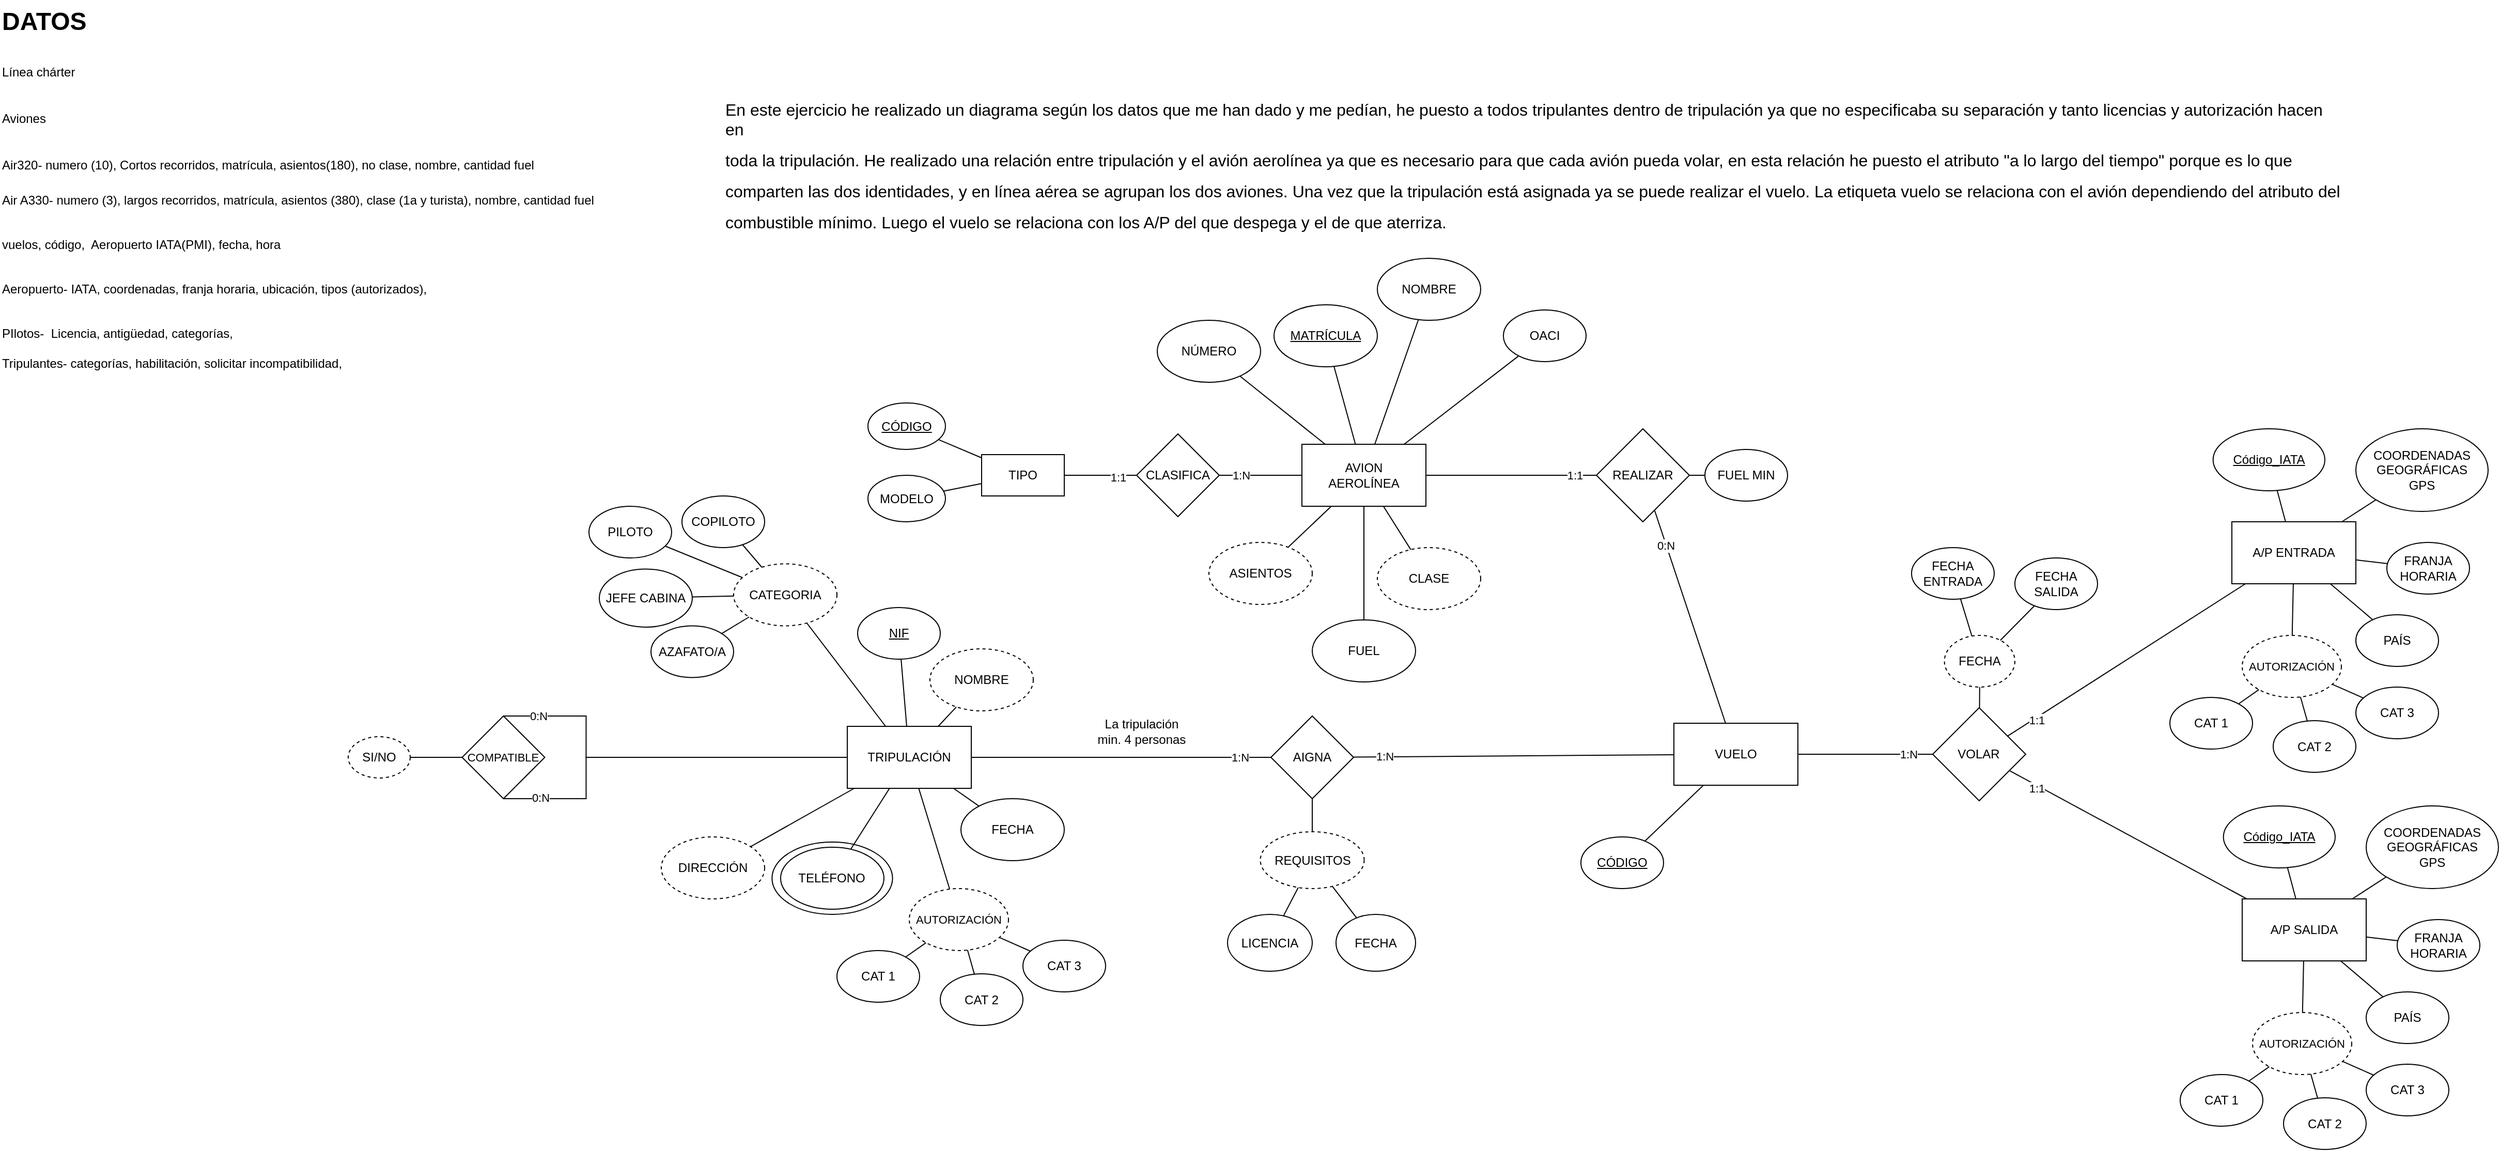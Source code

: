 <mxfile version="24.9.0">
  <diagram name="Página-1" id="eCjX-Mc3OZuhmkmpErIh">
    <mxGraphModel dx="1766" dy="534" grid="1" gridSize="10" guides="1" tooltips="1" connect="1" arrows="1" fold="1" page="1" pageScale="1" pageWidth="827" pageHeight="1169" math="0" shadow="0">
      <root>
        <mxCell id="0" />
        <mxCell id="1" parent="0" />
        <mxCell id="Uv0THF-CeisL3fsCuE-2-1" value="&lt;h1 style=&quot;margin-top: 0px;&quot;&gt;&lt;span style=&quot;background-color: initial;&quot;&gt;DATOS&lt;/span&gt;&lt;/h1&gt;&lt;h1 style=&quot;margin-top: 0px;&quot;&gt;&lt;span style=&quot;background-color: initial; font-size: 12px; font-weight: normal;&quot;&gt;Línea chárter&lt;/span&gt;&lt;/h1&gt;&lt;h1 style=&quot;margin-top: 0px;&quot;&gt;&lt;span style=&quot;background-color: initial; font-size: 12px; font-weight: normal;&quot;&gt;Aviones&lt;/span&gt;&lt;/h1&gt;&lt;h1 style=&quot;margin-top: 0px;&quot;&gt;&lt;span style=&quot;background-color: initial; font-size: 12px; font-weight: normal;&quot;&gt;Air320- numero (10), Cortos recorridos, matrícula, asientos(180), no clase, nombre, cantidad fuel&lt;/span&gt;&lt;/h1&gt;&lt;div&gt;&lt;span style=&quot;background-color: initial; font-size: 12px; font-weight: normal;&quot;&gt;Air A330- numero (3), largos recorridos, matrícula, asientos (380), clase (1a y turista), nombre, cantidad fuel&lt;/span&gt;&lt;/div&gt;&lt;div&gt;&lt;br&gt;&lt;/div&gt;&lt;div&gt;&lt;span style=&quot;background-color: initial;&quot;&gt;&lt;br&gt;&lt;/span&gt;&lt;/div&gt;&lt;div&gt;&lt;span style=&quot;background-color: initial;&quot;&gt;vuelos, código,&amp;nbsp; Aeropuerto IATA(PMI), fecha, hora&lt;/span&gt;&lt;br&gt;&lt;/div&gt;&lt;div&gt;&lt;span style=&quot;background-color: initial;&quot;&gt;&lt;br&gt;&lt;/span&gt;&lt;/div&gt;&lt;div&gt;&lt;span style=&quot;background-color: initial;&quot;&gt;&lt;br&gt;&lt;/span&gt;&lt;/div&gt;&lt;div&gt;&lt;span style=&quot;background-color: initial;&quot;&gt;Aeropuerto- IATA, coordenadas, franja horaria, ubicación, tipos (autorizados),&amp;nbsp;&lt;/span&gt;&lt;/div&gt;&lt;div&gt;&lt;span style=&quot;background-color: initial;&quot;&gt;&lt;br&gt;&lt;/span&gt;&lt;/div&gt;&lt;div&gt;&lt;span style=&quot;background-color: initial;&quot;&gt;&lt;br&gt;&lt;/span&gt;&lt;/div&gt;&lt;div&gt;&lt;span style=&quot;background-color: initial;&quot;&gt;PIlotos-&amp;nbsp; Licencia, antigüedad, categorías,&amp;nbsp;&lt;/span&gt;&lt;/div&gt;&lt;div&gt;&lt;span style=&quot;background-color: initial;&quot;&gt;&lt;br&gt;&lt;/span&gt;&lt;/div&gt;&lt;div&gt;&lt;span style=&quot;background-color: initial;&quot;&gt;Tripulantes- categorías, habilitación, solicitar incompatibilidad,&amp;nbsp;&lt;/span&gt;&lt;/div&gt;&lt;div&gt;&lt;span style=&quot;background-color: initial; font-size: 12px; font-weight: normal;&quot;&gt;&lt;br&gt;&lt;/span&gt;&lt;/div&gt;&lt;div&gt;&lt;span style=&quot;background-color: initial; font-size: 12px; font-weight: normal;&quot;&gt;&lt;br&gt;&lt;/span&gt;&lt;/div&gt;" style="text;html=1;whiteSpace=wrap;overflow=hidden;rounded=0;" parent="1" vertex="1">
          <mxGeometry x="-810" y="20" width="580" height="400" as="geometry" />
        </mxCell>
        <mxCell id="TxgCbAa6hnQQ9wby8Wfp-1" value="AVION&lt;div&gt;AEROLÍNEA&lt;/div&gt;" style="rounded=0;whiteSpace=wrap;html=1;" parent="1" vertex="1">
          <mxGeometry x="450" y="450" width="120" height="60" as="geometry" />
        </mxCell>
        <mxCell id="TxgCbAa6hnQQ9wby8Wfp-22" value="NÚMERO" style="ellipse;whiteSpace=wrap;html=1;" parent="1" vertex="1">
          <mxGeometry x="310" y="330" width="100" height="60" as="geometry" />
        </mxCell>
        <mxCell id="TxgCbAa6hnQQ9wby8Wfp-23" value="FUEL" style="ellipse;whiteSpace=wrap;html=1;" parent="1" vertex="1">
          <mxGeometry x="460" y="620" width="100" height="60" as="geometry" />
        </mxCell>
        <mxCell id="TxgCbAa6hnQQ9wby8Wfp-24" value="ASIENTOS" style="ellipse;whiteSpace=wrap;html=1;dashed=1;" parent="1" vertex="1">
          <mxGeometry x="360" y="545" width="100" height="60" as="geometry" />
        </mxCell>
        <mxCell id="TxgCbAa6hnQQ9wby8Wfp-25" value="&lt;u&gt;MATRÍCULA&lt;/u&gt;" style="ellipse;whiteSpace=wrap;html=1;" parent="1" vertex="1">
          <mxGeometry x="423" y="315" width="100" height="60" as="geometry" />
        </mxCell>
        <mxCell id="TxgCbAa6hnQQ9wby8Wfp-26" value="" style="endArrow=none;html=1;rounded=0;" parent="1" source="TxgCbAa6hnQQ9wby8Wfp-23" target="TxgCbAa6hnQQ9wby8Wfp-1" edge="1">
          <mxGeometry width="50" height="50" relative="1" as="geometry">
            <mxPoint x="570" y="250" as="sourcePoint" />
            <mxPoint x="510" y="320" as="targetPoint" />
          </mxGeometry>
        </mxCell>
        <mxCell id="TxgCbAa6hnQQ9wby8Wfp-29" value="" style="endArrow=none;html=1;rounded=0;" parent="1" source="TxgCbAa6hnQQ9wby8Wfp-25" target="TxgCbAa6hnQQ9wby8Wfp-1" edge="1">
          <mxGeometry width="50" height="50" relative="1" as="geometry">
            <mxPoint x="600" y="330" as="sourcePoint" />
            <mxPoint x="468.75" y="320" as="targetPoint" />
          </mxGeometry>
        </mxCell>
        <mxCell id="TxgCbAa6hnQQ9wby8Wfp-33" value="NOMBRE" style="ellipse;whiteSpace=wrap;html=1;" parent="1" vertex="1">
          <mxGeometry x="523" y="270" width="100" height="60" as="geometry" />
        </mxCell>
        <mxCell id="TxgCbAa6hnQQ9wby8Wfp-34" value="" style="endArrow=none;html=1;rounded=0;" parent="1" source="TxgCbAa6hnQQ9wby8Wfp-1" target="TxgCbAa6hnQQ9wby8Wfp-33" edge="1">
          <mxGeometry width="50" height="50" relative="1" as="geometry">
            <mxPoint x="558.75" y="320" as="sourcePoint" />
            <mxPoint x="530" y="290" as="targetPoint" />
          </mxGeometry>
        </mxCell>
        <mxCell id="TxgCbAa6hnQQ9wby8Wfp-35" value="CLASE" style="ellipse;whiteSpace=wrap;html=1;dashed=1;" parent="1" vertex="1">
          <mxGeometry x="523" y="550" width="100" height="60" as="geometry" />
        </mxCell>
        <mxCell id="TxgCbAa6hnQQ9wby8Wfp-36" value="" style="endArrow=none;html=1;rounded=0;" parent="1" source="TxgCbAa6hnQQ9wby8Wfp-35" target="TxgCbAa6hnQQ9wby8Wfp-1" edge="1">
          <mxGeometry width="50" height="50" relative="1" as="geometry">
            <mxPoint x="480" y="340" as="sourcePoint" />
            <mxPoint x="533.226" y="320" as="targetPoint" />
          </mxGeometry>
        </mxCell>
        <mxCell id="TxgCbAa6hnQQ9wby8Wfp-37" value="REALIZAR" style="rhombus;whiteSpace=wrap;html=1;" parent="1" vertex="1">
          <mxGeometry x="735" y="435" width="90" height="90" as="geometry" />
        </mxCell>
        <mxCell id="TxgCbAa6hnQQ9wby8Wfp-38" value="VUELO" style="rounded=0;whiteSpace=wrap;html=1;" parent="1" vertex="1">
          <mxGeometry x="810" y="720" width="120" height="60" as="geometry" />
        </mxCell>
        <mxCell id="TxgCbAa6hnQQ9wby8Wfp-39" value="" style="endArrow=none;html=1;rounded=0;" parent="1" source="TxgCbAa6hnQQ9wby8Wfp-37" target="TxgCbAa6hnQQ9wby8Wfp-38" edge="1">
          <mxGeometry width="50" height="50" relative="1" as="geometry">
            <mxPoint x="800" y="730" as="sourcePoint" />
            <mxPoint x="850" y="680" as="targetPoint" />
          </mxGeometry>
        </mxCell>
        <mxCell id="TxgCbAa6hnQQ9wby8Wfp-41" value="0:N" style="edgeLabel;html=1;align=center;verticalAlign=middle;resizable=0;points=[];" parent="TxgCbAa6hnQQ9wby8Wfp-39" vertex="1" connectable="0">
          <mxGeometry x="-0.675" y="-1" relative="1" as="geometry">
            <mxPoint as="offset" />
          </mxGeometry>
        </mxCell>
        <mxCell id="TxgCbAa6hnQQ9wby8Wfp-40" value="" style="endArrow=none;html=1;rounded=0;" parent="1" source="TxgCbAa6hnQQ9wby8Wfp-1" target="TxgCbAa6hnQQ9wby8Wfp-37" edge="1">
          <mxGeometry width="50" height="50" relative="1" as="geometry">
            <mxPoint x="800" y="430" as="sourcePoint" />
            <mxPoint x="850" y="380" as="targetPoint" />
          </mxGeometry>
        </mxCell>
        <mxCell id="TxgCbAa6hnQQ9wby8Wfp-45" value="1:1" style="edgeLabel;html=1;align=center;verticalAlign=middle;resizable=0;points=[];" parent="TxgCbAa6hnQQ9wby8Wfp-40" vertex="1" connectable="0">
          <mxGeometry x="0.618" relative="1" as="geometry">
            <mxPoint x="10" as="offset" />
          </mxGeometry>
        </mxCell>
        <mxCell id="TxgCbAa6hnQQ9wby8Wfp-46" value="OACI" style="ellipse;whiteSpace=wrap;html=1;" parent="1" vertex="1">
          <mxGeometry x="645" y="320" width="80" height="50" as="geometry" />
        </mxCell>
        <mxCell id="TxgCbAa6hnQQ9wby8Wfp-47" value="" style="endArrow=none;html=1;rounded=0;" parent="1" source="TxgCbAa6hnQQ9wby8Wfp-1" target="TxgCbAa6hnQQ9wby8Wfp-46" edge="1">
          <mxGeometry width="50" height="50" relative="1" as="geometry">
            <mxPoint x="570" y="348.215" as="sourcePoint" />
            <mxPoint x="810" y="450" as="targetPoint" />
          </mxGeometry>
        </mxCell>
        <mxCell id="TxgCbAa6hnQQ9wby8Wfp-49" value="FECHA" style="ellipse;whiteSpace=wrap;html=1;dashed=1;" parent="1" vertex="1">
          <mxGeometry x="1071.82" y="635" width="68.18" height="50" as="geometry" />
        </mxCell>
        <mxCell id="TxgCbAa6hnQQ9wby8Wfp-52" value="" style="endArrow=none;html=1;rounded=0;" parent="1" source="TxgCbAa6hnQQ9wby8Wfp-70" target="TxgCbAa6hnQQ9wby8Wfp-49" edge="1">
          <mxGeometry width="50" height="50" relative="1" as="geometry">
            <mxPoint x="1105.32" y="685.62" as="sourcePoint" />
            <mxPoint x="1028.18" y="535" as="targetPoint" />
          </mxGeometry>
        </mxCell>
        <mxCell id="TxgCbAa6hnQQ9wby8Wfp-54" value="FECHA&lt;div&gt;SALIDA&lt;/div&gt;" style="ellipse;whiteSpace=wrap;html=1;" parent="1" vertex="1">
          <mxGeometry x="1140" y="560" width="80" height="50" as="geometry" />
        </mxCell>
        <mxCell id="TxgCbAa6hnQQ9wby8Wfp-55" value="FECHA&lt;div&gt;ENTRADA&lt;/div&gt;" style="ellipse;whiteSpace=wrap;html=1;" parent="1" vertex="1">
          <mxGeometry x="1040" y="550" width="80" height="50" as="geometry" />
        </mxCell>
        <mxCell id="TxgCbAa6hnQQ9wby8Wfp-56" value="" style="endArrow=none;html=1;rounded=0;" parent="1" source="TxgCbAa6hnQQ9wby8Wfp-49" target="TxgCbAa6hnQQ9wby8Wfp-55" edge="1">
          <mxGeometry width="50" height="50" relative="1" as="geometry">
            <mxPoint x="950.0" y="660" as="sourcePoint" />
            <mxPoint x="1000.0" y="610" as="targetPoint" />
          </mxGeometry>
        </mxCell>
        <mxCell id="TxgCbAa6hnQQ9wby8Wfp-57" value="" style="endArrow=none;html=1;rounded=0;" parent="1" source="TxgCbAa6hnQQ9wby8Wfp-49" target="TxgCbAa6hnQQ9wby8Wfp-54" edge="1">
          <mxGeometry width="50" height="50" relative="1" as="geometry">
            <mxPoint x="950.0" y="660" as="sourcePoint" />
            <mxPoint x="1000.0" y="610" as="targetPoint" />
          </mxGeometry>
        </mxCell>
        <mxCell id="TxgCbAa6hnQQ9wby8Wfp-66" value="&lt;u&gt;CÓDIGO&lt;/u&gt;" style="ellipse;whiteSpace=wrap;html=1;" parent="1" vertex="1">
          <mxGeometry x="720" y="830" width="80" height="50" as="geometry" />
        </mxCell>
        <mxCell id="TxgCbAa6hnQQ9wby8Wfp-67" value="" style="endArrow=none;html=1;rounded=0;" parent="1" source="TxgCbAa6hnQQ9wby8Wfp-66" target="TxgCbAa6hnQQ9wby8Wfp-38" edge="1">
          <mxGeometry width="50" height="50" relative="1" as="geometry">
            <mxPoint x="640" y="730" as="sourcePoint" />
            <mxPoint x="690" y="680" as="targetPoint" />
          </mxGeometry>
        </mxCell>
        <mxCell id="TxgCbAa6hnQQ9wby8Wfp-68" value="A/P ENTRADA" style="rounded=0;whiteSpace=wrap;html=1;" parent="1" vertex="1">
          <mxGeometry x="1350" y="525" width="120" height="60" as="geometry" />
        </mxCell>
        <mxCell id="TxgCbAa6hnQQ9wby8Wfp-70" value="VOLAR" style="rhombus;whiteSpace=wrap;html=1;" parent="1" vertex="1">
          <mxGeometry x="1060.47" y="705" width="90" height="90" as="geometry" />
        </mxCell>
        <mxCell id="TxgCbAa6hnQQ9wby8Wfp-71" value="" style="endArrow=none;html=1;rounded=0;" parent="1" source="TxgCbAa6hnQQ9wby8Wfp-38" target="TxgCbAa6hnQQ9wby8Wfp-70" edge="1">
          <mxGeometry width="50" height="50" relative="1" as="geometry">
            <mxPoint x="960" y="700" as="sourcePoint" />
            <mxPoint x="1010" y="650" as="targetPoint" />
          </mxGeometry>
        </mxCell>
        <mxCell id="TxgCbAa6hnQQ9wby8Wfp-73" value="1:N" style="edgeLabel;html=1;align=center;verticalAlign=middle;resizable=0;points=[];" parent="TxgCbAa6hnQQ9wby8Wfp-71" vertex="1" connectable="0">
          <mxGeometry x="0.751" relative="1" as="geometry">
            <mxPoint x="-7" as="offset" />
          </mxGeometry>
        </mxCell>
        <mxCell id="TxgCbAa6hnQQ9wby8Wfp-72" value="" style="endArrow=none;html=1;rounded=0;" parent="1" source="TxgCbAa6hnQQ9wby8Wfp-70" target="TxgCbAa6hnQQ9wby8Wfp-68" edge="1">
          <mxGeometry width="50" height="50" relative="1" as="geometry">
            <mxPoint x="1058.18" y="700" as="sourcePoint" />
            <mxPoint x="1108.18" y="650" as="targetPoint" />
          </mxGeometry>
        </mxCell>
        <mxCell id="TxgCbAa6hnQQ9wby8Wfp-74" value="1:1" style="edgeLabel;html=1;align=center;verticalAlign=middle;resizable=0;points=[];" parent="TxgCbAa6hnQQ9wby8Wfp-72" vertex="1" connectable="0">
          <mxGeometry x="-0.818" y="1" relative="1" as="geometry">
            <mxPoint x="7" y="-1" as="offset" />
          </mxGeometry>
        </mxCell>
        <mxCell id="TxgCbAa6hnQQ9wby8Wfp-75" value="&lt;u&gt;Código_IATA&lt;/u&gt;" style="ellipse;whiteSpace=wrap;html=1;" parent="1" vertex="1">
          <mxGeometry x="1331.82" y="435" width="108.18" height="60" as="geometry" />
        </mxCell>
        <mxCell id="TxgCbAa6hnQQ9wby8Wfp-76" value="COORDENADAS&lt;div&gt;GEOGRÁFICAS&lt;/div&gt;&lt;div&gt;GPS&lt;/div&gt;" style="ellipse;whiteSpace=wrap;html=1;" parent="1" vertex="1">
          <mxGeometry x="1470" y="435" width="128" height="80" as="geometry" />
        </mxCell>
        <mxCell id="TxgCbAa6hnQQ9wby8Wfp-77" value="FRANJA&lt;div&gt;HORARIA&lt;/div&gt;" style="ellipse;whiteSpace=wrap;html=1;" parent="1" vertex="1">
          <mxGeometry x="1500" y="545" width="80" height="50" as="geometry" />
        </mxCell>
        <mxCell id="TxgCbAa6hnQQ9wby8Wfp-78" value="PAÍS" style="ellipse;whiteSpace=wrap;html=1;" parent="1" vertex="1">
          <mxGeometry x="1470" y="615" width="80" height="50" as="geometry" />
        </mxCell>
        <mxCell id="TxgCbAa6hnQQ9wby8Wfp-79" value="" style="endArrow=none;html=1;rounded=0;" parent="1" source="TxgCbAa6hnQQ9wby8Wfp-68" target="TxgCbAa6hnQQ9wby8Wfp-75" edge="1">
          <mxGeometry width="50" height="50" relative="1" as="geometry">
            <mxPoint x="1160" y="565" as="sourcePoint" />
            <mxPoint x="1210" y="515" as="targetPoint" />
          </mxGeometry>
        </mxCell>
        <mxCell id="TxgCbAa6hnQQ9wby8Wfp-80" value="" style="endArrow=none;html=1;rounded=0;" parent="1" source="TxgCbAa6hnQQ9wby8Wfp-68" target="TxgCbAa6hnQQ9wby8Wfp-77" edge="1">
          <mxGeometry width="50" height="50" relative="1" as="geometry">
            <mxPoint x="1416" y="535" as="sourcePoint" />
            <mxPoint x="1413" y="505" as="targetPoint" />
          </mxGeometry>
        </mxCell>
        <mxCell id="TxgCbAa6hnQQ9wby8Wfp-81" value="" style="endArrow=none;html=1;rounded=0;" parent="1" source="TxgCbAa6hnQQ9wby8Wfp-68" target="TxgCbAa6hnQQ9wby8Wfp-76" edge="1">
          <mxGeometry width="50" height="50" relative="1" as="geometry">
            <mxPoint x="1426" y="545" as="sourcePoint" />
            <mxPoint x="1423" y="515" as="targetPoint" />
          </mxGeometry>
        </mxCell>
        <mxCell id="TxgCbAa6hnQQ9wby8Wfp-82" value="" style="endArrow=none;html=1;rounded=0;" parent="1" source="TxgCbAa6hnQQ9wby8Wfp-78" target="TxgCbAa6hnQQ9wby8Wfp-68" edge="1">
          <mxGeometry width="50" height="50" relative="1" as="geometry">
            <mxPoint x="1436" y="555" as="sourcePoint" />
            <mxPoint x="1433" y="525" as="targetPoint" />
          </mxGeometry>
        </mxCell>
        <mxCell id="TxgCbAa6hnQQ9wby8Wfp-83" value="TRIPULACIÓN" style="rounded=0;whiteSpace=wrap;html=1;" parent="1" vertex="1">
          <mxGeometry x="10" y="723" width="120" height="60" as="geometry" />
        </mxCell>
        <mxCell id="TxgCbAa6hnQQ9wby8Wfp-98" value="NOMBRE" style="ellipse;whiteSpace=wrap;html=1;dashed=1;" parent="1" vertex="1">
          <mxGeometry x="90" y="648" width="100" height="60" as="geometry" />
        </mxCell>
        <mxCell id="TxgCbAa6hnQQ9wby8Wfp-99" value="DIRECCIÓN" style="ellipse;whiteSpace=wrap;html=1;dashed=1;" parent="1" vertex="1">
          <mxGeometry x="-170.0" y="830" width="100" height="60" as="geometry" />
        </mxCell>
        <mxCell id="TxgCbAa6hnQQ9wby8Wfp-100" value="FECHA" style="ellipse;whiteSpace=wrap;html=1;" parent="1" vertex="1">
          <mxGeometry x="120" y="793" width="100" height="60" as="geometry" />
        </mxCell>
        <mxCell id="TxgCbAa6hnQQ9wby8Wfp-103" value="" style="group" parent="1" vertex="1" connectable="0">
          <mxGeometry x="-62.86" y="835" width="116.67" height="70" as="geometry" />
        </mxCell>
        <mxCell id="TxgCbAa6hnQQ9wby8Wfp-102" value="CLASE" style="ellipse;whiteSpace=wrap;html=1;" parent="TxgCbAa6hnQQ9wby8Wfp-103" vertex="1">
          <mxGeometry width="116.67" height="70" as="geometry" />
        </mxCell>
        <mxCell id="TxgCbAa6hnQQ9wby8Wfp-93" value="TELÉFONO&lt;span style=&quot;color: rgba(0, 0, 0, 0); font-family: monospace; font-size: 0px; text-align: start; text-wrap: nowrap;&quot;&gt;%3CmxGraphModel%3E%3Croot%3E%3CmxCell%20id%3D%220%22%2F%3E%3CmxCell%20id%3D%221%22%20parent%3D%220%22%2F%3E%3CmxCell%20id%3D%222%22%20value%3D%22CLASE%22%20style%3D%22ellipse%3BwhiteSpace%3Dwrap%3Bhtml%3D1%3B%22%20vertex%3D%221%22%20parent%3D%221%22%3E%3CmxGeometry%20x%3D%22260%22%20y%3D%221020%22%20width%3D%22100%22%20height%3D%2260%22%20as%3D%22geometry%22%2F%3E%3C%2FmxCell%3E%3C%2Froot%3E%3C%2FmxGraphModel%3E&lt;/span&gt;" style="ellipse;whiteSpace=wrap;html=1;" parent="TxgCbAa6hnQQ9wby8Wfp-103" vertex="1">
          <mxGeometry x="8.34" y="5" width="100" height="60" as="geometry" />
        </mxCell>
        <mxCell id="TxgCbAa6hnQQ9wby8Wfp-117" value="&lt;span style=&quot;font-size: 11px;&quot;&gt;AUTORIZACIÓN&lt;/span&gt;" style="ellipse;whiteSpace=wrap;html=1;dashed=1;" parent="1" vertex="1">
          <mxGeometry x="1360" y="635" width="96" height="60" as="geometry" />
        </mxCell>
        <mxCell id="TxgCbAa6hnQQ9wby8Wfp-118" value="" style="endArrow=none;html=1;rounded=0;" parent="1" source="TxgCbAa6hnQQ9wby8Wfp-117" target="TxgCbAa6hnQQ9wby8Wfp-68" edge="1">
          <mxGeometry width="50" height="50" relative="1" as="geometry">
            <mxPoint x="1100" y="805" as="sourcePoint" />
            <mxPoint x="1150" y="755" as="targetPoint" />
          </mxGeometry>
        </mxCell>
        <mxCell id="TxgCbAa6hnQQ9wby8Wfp-122" value="" style="endArrow=none;html=1;rounded=0;" parent="1" source="TxgCbAa6hnQQ9wby8Wfp-1" target="TxgCbAa6hnQQ9wby8Wfp-22" edge="1">
          <mxGeometry width="50" height="50" relative="1" as="geometry">
            <mxPoint x="450" y="347.487" as="sourcePoint" />
            <mxPoint x="390" y="150" as="targetPoint" />
          </mxGeometry>
        </mxCell>
        <mxCell id="TxgCbAa6hnQQ9wby8Wfp-124" value="AIGNA" style="rhombus;whiteSpace=wrap;html=1;" parent="1" vertex="1">
          <mxGeometry x="420" y="713" width="80" height="80" as="geometry" />
        </mxCell>
        <mxCell id="TxgCbAa6hnQQ9wby8Wfp-129" value="" style="endArrow=none;html=1;rounded=0;" parent="1" source="TxgCbAa6hnQQ9wby8Wfp-124" target="TxgCbAa6hnQQ9wby8Wfp-83" edge="1">
          <mxGeometry width="50" height="50" relative="1" as="geometry">
            <mxPoint x="610" y="813" as="sourcePoint" />
            <mxPoint x="660" y="763" as="targetPoint" />
          </mxGeometry>
        </mxCell>
        <mxCell id="TxgCbAa6hnQQ9wby8Wfp-133" value="1:N" style="edgeLabel;html=1;align=center;verticalAlign=middle;resizable=0;points=[];" parent="TxgCbAa6hnQQ9wby8Wfp-129" vertex="1" connectable="0">
          <mxGeometry x="-0.529" relative="1" as="geometry">
            <mxPoint x="38" as="offset" />
          </mxGeometry>
        </mxCell>
        <mxCell id="TxgCbAa6hnQQ9wby8Wfp-134" value="REQUISITOS" style="ellipse;whiteSpace=wrap;html=1;dashed=1;" parent="1" vertex="1">
          <mxGeometry x="409.75" y="825" width="100.5" height="55" as="geometry" />
        </mxCell>
        <mxCell id="TxgCbAa6hnQQ9wby8Wfp-146" value="" style="endArrow=none;html=1;rounded=0;" parent="1" source="TxgCbAa6hnQQ9wby8Wfp-124" target="TxgCbAa6hnQQ9wby8Wfp-134" edge="1">
          <mxGeometry width="50" height="50" relative="1" as="geometry">
            <mxPoint x="490" y="703" as="sourcePoint" />
            <mxPoint x="540" y="653" as="targetPoint" />
          </mxGeometry>
        </mxCell>
        <mxCell id="7irbgnfPrgWFY5c8C6Gp-1" value="&lt;u&gt;NIF&lt;/u&gt;" style="ellipse;whiteSpace=wrap;html=1;" parent="1" vertex="1">
          <mxGeometry x="20" y="608" width="80" height="50" as="geometry" />
        </mxCell>
        <mxCell id="7irbgnfPrgWFY5c8C6Gp-8" value="" style="endArrow=none;html=1;rounded=0;" parent="1" source="TxgCbAa6hnQQ9wby8Wfp-1" target="TxgCbAa6hnQQ9wby8Wfp-24" edge="1">
          <mxGeometry width="50" height="50" relative="1" as="geometry">
            <mxPoint x="490.665" y="320" as="sourcePoint" />
            <mxPoint x="700" y="645" as="targetPoint" />
          </mxGeometry>
        </mxCell>
        <mxCell id="M6KtSAmYLifM6GgC22hR-26" value="" style="endArrow=none;html=1;rounded=0;" parent="1" source="TxgCbAa6hnQQ9wby8Wfp-83" target="TxgCbAa6hnQQ9wby8Wfp-93" edge="1">
          <mxGeometry width="50" height="50" relative="1" as="geometry">
            <mxPoint x="-199.129" y="803" as="sourcePoint" />
            <mxPoint x="-30" y="783" as="targetPoint" />
          </mxGeometry>
        </mxCell>
        <mxCell id="M6KtSAmYLifM6GgC22hR-28" value="" style="endArrow=none;html=1;rounded=0;" parent="1" source="TxgCbAa6hnQQ9wby8Wfp-99" target="TxgCbAa6hnQQ9wby8Wfp-83" edge="1">
          <mxGeometry width="50" height="50" relative="1" as="geometry">
            <mxPoint x="-80" y="833" as="sourcePoint" />
            <mxPoint x="-266.667" y="803" as="targetPoint" />
          </mxGeometry>
        </mxCell>
        <mxCell id="M6KtSAmYLifM6GgC22hR-29" value="" style="endArrow=none;html=1;rounded=0;" parent="1" source="TxgCbAa6hnQQ9wby8Wfp-83" target="TxgCbAa6hnQQ9wby8Wfp-100" edge="1">
          <mxGeometry width="50" height="50" relative="1" as="geometry">
            <mxPoint x="-300" y="795.105" as="sourcePoint" />
            <mxPoint x="-30" y="783" as="targetPoint" />
          </mxGeometry>
        </mxCell>
        <mxCell id="M6KtSAmYLifM6GgC22hR-32" value="" style="endArrow=none;html=1;rounded=0;" parent="1" source="TxgCbAa6hnQQ9wby8Wfp-83" target="7irbgnfPrgWFY5c8C6Gp-1" edge="1">
          <mxGeometry width="50" height="50" relative="1" as="geometry">
            <mxPoint x="-300" y="743" as="sourcePoint" />
            <mxPoint x="-420" y="693" as="targetPoint" />
          </mxGeometry>
        </mxCell>
        <mxCell id="M6KtSAmYLifM6GgC22hR-33" value="" style="endArrow=none;html=1;rounded=0;" parent="1" source="TxgCbAa6hnQQ9wby8Wfp-83" target="TxgCbAa6hnQQ9wby8Wfp-98" edge="1">
          <mxGeometry width="50" height="50" relative="1" as="geometry">
            <mxPoint x="-247.5" y="743" as="sourcePoint" />
            <mxPoint x="-30" y="783" as="targetPoint" />
          </mxGeometry>
        </mxCell>
        <mxCell id="M6KtSAmYLifM6GgC22hR-43" value="CATEGORIA" style="ellipse;whiteSpace=wrap;html=1;dashed=1;" parent="1" vertex="1">
          <mxGeometry x="-100.0" y="565.72" width="100" height="60" as="geometry" />
        </mxCell>
        <mxCell id="M6KtSAmYLifM6GgC22hR-44" value="" style="endArrow=none;html=1;rounded=0;" parent="1" source="M6KtSAmYLifM6GgC22hR-43" target="TxgCbAa6hnQQ9wby8Wfp-83" edge="1">
          <mxGeometry width="50" height="50" relative="1" as="geometry">
            <mxPoint x="630" y="693" as="sourcePoint" />
            <mxPoint x="680" y="643" as="targetPoint" />
          </mxGeometry>
        </mxCell>
        <mxCell id="M6KtSAmYLifM6GgC22hR-45" value="COPILOTO" style="ellipse;whiteSpace=wrap;html=1;" parent="1" vertex="1">
          <mxGeometry x="-150" y="500" width="80" height="50" as="geometry" />
        </mxCell>
        <mxCell id="M6KtSAmYLifM6GgC22hR-46" value="JEFE CABINA" style="ellipse;whiteSpace=wrap;html=1;" parent="1" vertex="1">
          <mxGeometry x="-230" y="570.72" width="90" height="56.25" as="geometry" />
        </mxCell>
        <mxCell id="M6KtSAmYLifM6GgC22hR-47" value="AZAFATO/A" style="ellipse;whiteSpace=wrap;html=1;" parent="1" vertex="1">
          <mxGeometry x="-180" y="625.72" width="80" height="50" as="geometry" />
        </mxCell>
        <mxCell id="M6KtSAmYLifM6GgC22hR-48" value="PILOTO" style="ellipse;whiteSpace=wrap;html=1;" parent="1" vertex="1">
          <mxGeometry x="-240" y="510" width="80" height="50" as="geometry" />
        </mxCell>
        <mxCell id="M6KtSAmYLifM6GgC22hR-49" value="" style="endArrow=none;html=1;rounded=0;" parent="1" source="M6KtSAmYLifM6GgC22hR-47" target="M6KtSAmYLifM6GgC22hR-43" edge="1">
          <mxGeometry width="50" height="50" relative="1" as="geometry">
            <mxPoint x="-20" y="590" as="sourcePoint" />
            <mxPoint x="50" y="590" as="targetPoint" />
          </mxGeometry>
        </mxCell>
        <mxCell id="M6KtSAmYLifM6GgC22hR-50" value="" style="endArrow=none;html=1;rounded=0;" parent="1" source="M6KtSAmYLifM6GgC22hR-46" target="M6KtSAmYLifM6GgC22hR-43" edge="1">
          <mxGeometry width="50" height="50" relative="1" as="geometry">
            <mxPoint x="-20" y="590" as="sourcePoint" />
            <mxPoint x="30" y="540" as="targetPoint" />
          </mxGeometry>
        </mxCell>
        <mxCell id="M6KtSAmYLifM6GgC22hR-51" value="" style="endArrow=none;html=1;rounded=0;" parent="1" source="M6KtSAmYLifM6GgC22hR-48" target="M6KtSAmYLifM6GgC22hR-43" edge="1">
          <mxGeometry width="50" height="50" relative="1" as="geometry">
            <mxPoint x="-20" y="590" as="sourcePoint" />
            <mxPoint x="30" y="540" as="targetPoint" />
          </mxGeometry>
        </mxCell>
        <mxCell id="M6KtSAmYLifM6GgC22hR-52" value="" style="endArrow=none;html=1;rounded=0;" parent="1" source="M6KtSAmYLifM6GgC22hR-45" target="M6KtSAmYLifM6GgC22hR-43" edge="1">
          <mxGeometry width="50" height="50" relative="1" as="geometry">
            <mxPoint x="-20" y="590" as="sourcePoint" />
            <mxPoint x="30" y="540" as="targetPoint" />
          </mxGeometry>
        </mxCell>
        <mxCell id="M6KtSAmYLifM6GgC22hR-53" value="CAT 1" style="ellipse;whiteSpace=wrap;html=1;" parent="1" vertex="1">
          <mxGeometry x="1290" y="695" width="80" height="50" as="geometry" />
        </mxCell>
        <mxCell id="M6KtSAmYLifM6GgC22hR-54" value="CAT 3" style="ellipse;whiteSpace=wrap;html=1;" parent="1" vertex="1">
          <mxGeometry x="1470" y="685" width="80" height="50" as="geometry" />
        </mxCell>
        <mxCell id="M6KtSAmYLifM6GgC22hR-55" value="CAT 2" style="ellipse;whiteSpace=wrap;html=1;" parent="1" vertex="1">
          <mxGeometry x="1390" y="717.5" width="80" height="50" as="geometry" />
        </mxCell>
        <mxCell id="M6KtSAmYLifM6GgC22hR-56" value="" style="endArrow=none;html=1;rounded=0;" parent="1" source="M6KtSAmYLifM6GgC22hR-54" target="TxgCbAa6hnQQ9wby8Wfp-117" edge="1">
          <mxGeometry width="50" height="50" relative="1" as="geometry">
            <mxPoint x="1290" y="605" as="sourcePoint" />
            <mxPoint x="1340" y="555" as="targetPoint" />
          </mxGeometry>
        </mxCell>
        <mxCell id="M6KtSAmYLifM6GgC22hR-57" value="" style="endArrow=none;html=1;rounded=0;" parent="1" source="M6KtSAmYLifM6GgC22hR-55" target="TxgCbAa6hnQQ9wby8Wfp-117" edge="1">
          <mxGeometry width="50" height="50" relative="1" as="geometry">
            <mxPoint x="1290" y="605" as="sourcePoint" />
            <mxPoint x="1340" y="555" as="targetPoint" />
          </mxGeometry>
        </mxCell>
        <mxCell id="M6KtSAmYLifM6GgC22hR-58" value="" style="endArrow=none;html=1;rounded=0;" parent="1" source="M6KtSAmYLifM6GgC22hR-53" target="TxgCbAa6hnQQ9wby8Wfp-117" edge="1">
          <mxGeometry width="50" height="50" relative="1" as="geometry">
            <mxPoint x="1290" y="605" as="sourcePoint" />
            <mxPoint x="1340" y="555" as="targetPoint" />
          </mxGeometry>
        </mxCell>
        <mxCell id="M6KtSAmYLifM6GgC22hR-65" value="&lt;h1 style=&quot;margin-top: 0px; font-size: 16px;&quot;&gt;&lt;span style=&quot;font-weight: 400; text-align: center; text-wrap: nowrap;&quot;&gt;En este ejercicio he realizado un diagrama según los datos que me han dado y me pedían, he puesto a todos tripulantes dentro de tripulación ya que no especificaba su separación y tanto licencias y autorización&amp;nbsp;&lt;/span&gt;&lt;span style=&quot;font-weight: 400; text-align: center; text-wrap-mode: nowrap; background-color: initial;&quot;&gt;hacen en&lt;/span&gt;&lt;/h1&gt;&lt;h1 style=&quot;margin-top: 0px; font-size: 16px;&quot;&gt;&lt;span style=&quot;font-weight: 400; text-align: center; text-wrap-mode: nowrap; background-color: initial;&quot;&gt;toda la tripulación. He realizado una relación entre&amp;nbsp;&lt;/span&gt;&lt;span style=&quot;background-color: initial; text-wrap: nowrap; font-weight: 400; text-align: center;&quot;&gt;tripulación y el avión aerolínea ya que es necesario para que cada avión pueda volar&lt;/span&gt;&lt;span style=&quot;background-color: initial; text-wrap: nowrap; font-weight: 400; text-align: center;&quot;&gt;, en&amp;nbsp;&lt;/span&gt;&lt;span style=&quot;background-color: initial; text-wrap: nowrap; font-weight: 400; text-align: center;&quot;&gt;esta relación he puesto el atributo &quot;a lo largo del tiempo&quot; porque es lo que&amp;nbsp;&lt;/span&gt;&lt;/h1&gt;&lt;h1 style=&quot;margin-top: 0px; font-size: 16px;&quot;&gt;&lt;span style=&quot;background-color: initial; text-wrap: nowrap; font-weight: 400; text-align: center;&quot;&gt;comparten&amp;nbsp;&lt;/span&gt;&lt;span style=&quot;background-color: initial; text-wrap: nowrap; font-weight: 400; text-align: center;&quot;&gt;las dos&amp;nbsp;&lt;/span&gt;&lt;span style=&quot;background-color: initial; text-wrap: nowrap; font-weight: 400; text-align: center;&quot;&gt;identidades, y en línea aérea se agrupan los dos aviones&lt;/span&gt;&lt;span style=&quot;background-color: initial; text-wrap: nowrap; font-weight: 400; text-align: center;&quot;&gt;. Una vez que la tripulación está asignada ya se puede realizar el&lt;/span&gt;&lt;span style=&quot;background-color: initial; text-wrap: nowrap; font-weight: 400; text-align: center;&quot;&gt;&amp;nbsp;vuelo. La etiqueta v&lt;/span&gt;&lt;span style=&quot;background-color: initial; text-wrap: nowrap; font-weight: 400; text-align: center;&quot;&gt;uelo se relaciona con el avión dependiendo del atributo del&lt;/span&gt;&lt;/h1&gt;&lt;h1 style=&quot;margin-top: 0px; font-size: 16px;&quot;&gt;&lt;span style=&quot;background-color: initial; text-wrap: nowrap; font-weight: 400; text-align: center;&quot;&gt;combustible mínimo&lt;/span&gt;&lt;span style=&quot;background-color: initial; text-wrap: nowrap; text-align: center; font-weight: normal;&quot;&gt;. Luego el vuelo se relaciona con los A/P del que despega y el de que aterriza.&lt;/span&gt;&lt;/h1&gt;" style="text;html=1;whiteSpace=wrap;overflow=hidden;rounded=0;" parent="1" vertex="1">
          <mxGeometry x="-110" y="110" width="1570" height="170" as="geometry" />
        </mxCell>
        <mxCell id="M6KtSAmYLifM6GgC22hR-68" value="FUEL MIN" style="ellipse;whiteSpace=wrap;html=1;" parent="1" vertex="1">
          <mxGeometry x="840" y="455" width="80" height="50" as="geometry" />
        </mxCell>
        <mxCell id="M6KtSAmYLifM6GgC22hR-69" value="" style="endArrow=none;html=1;rounded=0;" parent="1" source="M6KtSAmYLifM6GgC22hR-68" target="TxgCbAa6hnQQ9wby8Wfp-37" edge="1">
          <mxGeometry width="50" height="50" relative="1" as="geometry">
            <mxPoint x="490" y="540" as="sourcePoint" />
            <mxPoint x="540" y="490" as="targetPoint" />
          </mxGeometry>
        </mxCell>
        <mxCell id="dHpdYgMEqJzql0knfR7l-2" value="" style="endArrow=none;html=1;rounded=0;" edge="1" parent="1" source="TxgCbAa6hnQQ9wby8Wfp-124" target="TxgCbAa6hnQQ9wby8Wfp-38">
          <mxGeometry width="50" height="50" relative="1" as="geometry">
            <mxPoint x="80" y="850" as="sourcePoint" />
            <mxPoint x="130" y="800" as="targetPoint" />
          </mxGeometry>
        </mxCell>
        <mxCell id="dHpdYgMEqJzql0knfR7l-3" value="1:N" style="edgeLabel;html=1;align=center;verticalAlign=middle;resizable=0;points=[];" vertex="1" connectable="0" parent="dHpdYgMEqJzql0knfR7l-2">
          <mxGeometry x="-0.754" y="1" relative="1" as="geometry">
            <mxPoint x="-8" as="offset" />
          </mxGeometry>
        </mxCell>
        <mxCell id="dHpdYgMEqJzql0knfR7l-4" value="La tripulación min. 4 personas" style="text;html=1;align=center;verticalAlign=middle;whiteSpace=wrap;rounded=0;" vertex="1" parent="1">
          <mxGeometry x="250" y="705" width="90" height="45" as="geometry" />
        </mxCell>
        <mxCell id="dHpdYgMEqJzql0knfR7l-6" value="&lt;font style=&quot;font-size: 11px;&quot;&gt;COMPATIBLE&lt;/font&gt;" style="rhombus;whiteSpace=wrap;html=1;" vertex="1" parent="1">
          <mxGeometry x="-362.76" y="713" width="80" height="80" as="geometry" />
        </mxCell>
        <mxCell id="dHpdYgMEqJzql0knfR7l-7" value="" style="endArrow=none;html=1;rounded=0;exitX=0.5;exitY=1;exitDx=0;exitDy=0;" edge="1" parent="1" source="dHpdYgMEqJzql0knfR7l-6">
          <mxGeometry width="50" height="50" relative="1" as="geometry">
            <mxPoint x="-302.76" y="768.5" as="sourcePoint" />
            <mxPoint x="10" y="753" as="targetPoint" />
            <Array as="points">
              <mxPoint x="-242.76" y="793" />
              <mxPoint x="-242.76" y="753" />
            </Array>
          </mxGeometry>
        </mxCell>
        <mxCell id="dHpdYgMEqJzql0knfR7l-10" value="0:N" style="edgeLabel;html=1;align=center;verticalAlign=middle;resizable=0;points=[];" vertex="1" connectable="0" parent="dHpdYgMEqJzql0knfR7l-7">
          <mxGeometry x="-0.81" y="1" relative="1" as="geometry">
            <mxPoint as="offset" />
          </mxGeometry>
        </mxCell>
        <mxCell id="dHpdYgMEqJzql0knfR7l-8" value="" style="endArrow=none;html=1;rounded=0;exitX=0.5;exitY=0;exitDx=0;exitDy=0;" edge="1" parent="1" source="dHpdYgMEqJzql0knfR7l-6" target="TxgCbAa6hnQQ9wby8Wfp-83">
          <mxGeometry width="50" height="50" relative="1" as="geometry">
            <mxPoint x="-42.76" y="743" as="sourcePoint" />
            <mxPoint x="10" y="748.959" as="targetPoint" />
            <Array as="points">
              <mxPoint x="-242.76" y="713" />
              <mxPoint x="-242.76" y="753" />
            </Array>
          </mxGeometry>
        </mxCell>
        <mxCell id="dHpdYgMEqJzql0knfR7l-9" value="0:N" style="edgeLabel;html=1;align=center;verticalAlign=middle;resizable=0;points=[];" vertex="1" connectable="0" parent="dHpdYgMEqJzql0knfR7l-8">
          <mxGeometry x="-0.82" relative="1" as="geometry">
            <mxPoint as="offset" />
          </mxGeometry>
        </mxCell>
        <mxCell id="dHpdYgMEqJzql0knfR7l-11" value="" style="endArrow=none;html=1;rounded=0;" edge="1" parent="1" source="dHpdYgMEqJzql0knfR7l-6" target="dHpdYgMEqJzql0knfR7l-12">
          <mxGeometry width="50" height="50" relative="1" as="geometry">
            <mxPoint x="-330" y="768" as="sourcePoint" />
            <mxPoint x="-410" y="753" as="targetPoint" />
          </mxGeometry>
        </mxCell>
        <mxCell id="dHpdYgMEqJzql0knfR7l-12" value="SI/NO" style="ellipse;whiteSpace=wrap;html=1;dashed=1;" vertex="1" parent="1">
          <mxGeometry x="-473" y="733" width="60" height="40" as="geometry" />
        </mxCell>
        <mxCell id="dHpdYgMEqJzql0knfR7l-13" value="&lt;font style=&quot;font-size: 11px;&quot;&gt;AUTORIZACIÓN&lt;/font&gt;" style="ellipse;whiteSpace=wrap;html=1;dashed=1;" vertex="1" parent="1">
          <mxGeometry x="70" y="880" width="96" height="60" as="geometry" />
        </mxCell>
        <mxCell id="dHpdYgMEqJzql0knfR7l-14" value="CAT 1" style="ellipse;whiteSpace=wrap;html=1;" vertex="1" parent="1">
          <mxGeometry y="940" width="80" height="50" as="geometry" />
        </mxCell>
        <mxCell id="dHpdYgMEqJzql0knfR7l-15" value="CAT 3" style="ellipse;whiteSpace=wrap;html=1;" vertex="1" parent="1">
          <mxGeometry x="180" y="930" width="80" height="50" as="geometry" />
        </mxCell>
        <mxCell id="dHpdYgMEqJzql0knfR7l-16" value="CAT 2" style="ellipse;whiteSpace=wrap;html=1;" vertex="1" parent="1">
          <mxGeometry x="100" y="962.5" width="80" height="50" as="geometry" />
        </mxCell>
        <mxCell id="dHpdYgMEqJzql0knfR7l-17" value="" style="endArrow=none;html=1;rounded=0;" edge="1" parent="1" source="dHpdYgMEqJzql0knfR7l-15" target="dHpdYgMEqJzql0knfR7l-13">
          <mxGeometry width="50" height="50" relative="1" as="geometry">
            <mxPoint y="850" as="sourcePoint" />
            <mxPoint x="50" y="800" as="targetPoint" />
          </mxGeometry>
        </mxCell>
        <mxCell id="dHpdYgMEqJzql0knfR7l-18" value="" style="endArrow=none;html=1;rounded=0;" edge="1" parent="1" source="dHpdYgMEqJzql0knfR7l-16" target="dHpdYgMEqJzql0knfR7l-13">
          <mxGeometry width="50" height="50" relative="1" as="geometry">
            <mxPoint y="850" as="sourcePoint" />
            <mxPoint x="50" y="800" as="targetPoint" />
          </mxGeometry>
        </mxCell>
        <mxCell id="dHpdYgMEqJzql0knfR7l-19" value="" style="endArrow=none;html=1;rounded=0;" edge="1" parent="1" source="dHpdYgMEqJzql0knfR7l-14" target="dHpdYgMEqJzql0knfR7l-13">
          <mxGeometry width="50" height="50" relative="1" as="geometry">
            <mxPoint y="850" as="sourcePoint" />
            <mxPoint x="50" y="800" as="targetPoint" />
          </mxGeometry>
        </mxCell>
        <mxCell id="dHpdYgMEqJzql0knfR7l-20" value="" style="endArrow=none;html=1;rounded=0;" edge="1" parent="1" source="dHpdYgMEqJzql0knfR7l-13" target="TxgCbAa6hnQQ9wby8Wfp-83">
          <mxGeometry width="50" height="50" relative="1" as="geometry">
            <mxPoint x="130" y="790" as="sourcePoint" />
            <mxPoint x="180" y="740" as="targetPoint" />
          </mxGeometry>
        </mxCell>
        <mxCell id="dHpdYgMEqJzql0knfR7l-23" value="&lt;u&gt;CÓDIGO&lt;/u&gt;" style="ellipse;whiteSpace=wrap;html=1;" vertex="1" parent="1">
          <mxGeometry x="30" y="410" width="75" height="45" as="geometry" />
        </mxCell>
        <mxCell id="dHpdYgMEqJzql0knfR7l-24" value="MODELO" style="ellipse;whiteSpace=wrap;html=1;" vertex="1" parent="1">
          <mxGeometry x="30" y="480" width="75" height="45" as="geometry" />
        </mxCell>
        <mxCell id="dHpdYgMEqJzql0knfR7l-25" value="" style="endArrow=none;html=1;rounded=0;" edge="1" parent="1" source="dHpdYgMEqJzql0knfR7l-24" target="dHpdYgMEqJzql0knfR7l-53">
          <mxGeometry width="50" height="50" relative="1" as="geometry">
            <mxPoint x="280" y="740" as="sourcePoint" />
            <mxPoint x="122.494" y="489.849" as="targetPoint" />
          </mxGeometry>
        </mxCell>
        <mxCell id="dHpdYgMEqJzql0knfR7l-26" value="" style="endArrow=none;html=1;rounded=0;" edge="1" parent="1" source="dHpdYgMEqJzql0knfR7l-23" target="dHpdYgMEqJzql0knfR7l-53">
          <mxGeometry width="50" height="50" relative="1" as="geometry">
            <mxPoint x="280" y="740" as="sourcePoint" />
            <mxPoint x="128.684" y="462.285" as="targetPoint" />
          </mxGeometry>
        </mxCell>
        <mxCell id="dHpdYgMEqJzql0knfR7l-27" value="LICENCIA" style="ellipse;whiteSpace=wrap;html=1;" vertex="1" parent="1">
          <mxGeometry x="378" y="905" width="82" height="55" as="geometry" />
        </mxCell>
        <mxCell id="dHpdYgMEqJzql0knfR7l-28" value="FECHA" style="ellipse;whiteSpace=wrap;html=1;" vertex="1" parent="1">
          <mxGeometry x="483" y="905" width="77" height="55" as="geometry" />
        </mxCell>
        <mxCell id="dHpdYgMEqJzql0knfR7l-29" value="" style="endArrow=none;html=1;rounded=0;" edge="1" parent="1" source="dHpdYgMEqJzql0knfR7l-27" target="TxgCbAa6hnQQ9wby8Wfp-134">
          <mxGeometry width="50" height="50" relative="1" as="geometry">
            <mxPoint x="460" y="740" as="sourcePoint" />
            <mxPoint x="510" y="690" as="targetPoint" />
          </mxGeometry>
        </mxCell>
        <mxCell id="dHpdYgMEqJzql0knfR7l-30" value="" style="endArrow=none;html=1;rounded=0;" edge="1" parent="1" source="TxgCbAa6hnQQ9wby8Wfp-134" target="dHpdYgMEqJzql0knfR7l-28">
          <mxGeometry width="50" height="50" relative="1" as="geometry">
            <mxPoint x="460" y="740" as="sourcePoint" />
            <mxPoint x="510" y="690" as="targetPoint" />
          </mxGeometry>
        </mxCell>
        <mxCell id="dHpdYgMEqJzql0knfR7l-31" value="A/P SALIDA" style="rounded=0;whiteSpace=wrap;html=1;" vertex="1" parent="1">
          <mxGeometry x="1360" y="890" width="120" height="60" as="geometry" />
        </mxCell>
        <mxCell id="dHpdYgMEqJzql0knfR7l-32" value="&lt;u&gt;Código_IATA&lt;/u&gt;" style="ellipse;whiteSpace=wrap;html=1;" vertex="1" parent="1">
          <mxGeometry x="1341.82" y="800" width="108.18" height="60" as="geometry" />
        </mxCell>
        <mxCell id="dHpdYgMEqJzql0knfR7l-33" value="COORDENADAS&lt;div&gt;GEOGRÁFICAS&lt;/div&gt;&lt;div&gt;GPS&lt;/div&gt;" style="ellipse;whiteSpace=wrap;html=1;" vertex="1" parent="1">
          <mxGeometry x="1480" y="800" width="128" height="80" as="geometry" />
        </mxCell>
        <mxCell id="dHpdYgMEqJzql0knfR7l-34" value="FRANJA&lt;div&gt;HORARIA&lt;/div&gt;" style="ellipse;whiteSpace=wrap;html=1;" vertex="1" parent="1">
          <mxGeometry x="1510" y="910" width="80" height="50" as="geometry" />
        </mxCell>
        <mxCell id="dHpdYgMEqJzql0knfR7l-35" value="PAÍS" style="ellipse;whiteSpace=wrap;html=1;" vertex="1" parent="1">
          <mxGeometry x="1480" y="980" width="80" height="50" as="geometry" />
        </mxCell>
        <mxCell id="dHpdYgMEqJzql0knfR7l-36" value="" style="endArrow=none;html=1;rounded=0;" edge="1" parent="1" source="dHpdYgMEqJzql0knfR7l-31" target="dHpdYgMEqJzql0knfR7l-32">
          <mxGeometry width="50" height="50" relative="1" as="geometry">
            <mxPoint x="1170" y="930" as="sourcePoint" />
            <mxPoint x="1220" y="880" as="targetPoint" />
          </mxGeometry>
        </mxCell>
        <mxCell id="dHpdYgMEqJzql0knfR7l-37" value="" style="endArrow=none;html=1;rounded=0;" edge="1" parent="1" source="dHpdYgMEqJzql0knfR7l-31" target="dHpdYgMEqJzql0knfR7l-34">
          <mxGeometry width="50" height="50" relative="1" as="geometry">
            <mxPoint x="1426" y="900" as="sourcePoint" />
            <mxPoint x="1423" y="870" as="targetPoint" />
          </mxGeometry>
        </mxCell>
        <mxCell id="dHpdYgMEqJzql0knfR7l-38" value="" style="endArrow=none;html=1;rounded=0;" edge="1" parent="1" source="dHpdYgMEqJzql0knfR7l-31" target="dHpdYgMEqJzql0knfR7l-33">
          <mxGeometry width="50" height="50" relative="1" as="geometry">
            <mxPoint x="1436" y="910" as="sourcePoint" />
            <mxPoint x="1433" y="880" as="targetPoint" />
          </mxGeometry>
        </mxCell>
        <mxCell id="dHpdYgMEqJzql0knfR7l-39" value="" style="endArrow=none;html=1;rounded=0;" edge="1" parent="1" source="dHpdYgMEqJzql0knfR7l-35" target="dHpdYgMEqJzql0knfR7l-31">
          <mxGeometry width="50" height="50" relative="1" as="geometry">
            <mxPoint x="1446" y="920" as="sourcePoint" />
            <mxPoint x="1443" y="890" as="targetPoint" />
          </mxGeometry>
        </mxCell>
        <mxCell id="dHpdYgMEqJzql0knfR7l-40" value="&lt;span style=&quot;font-size: 11px;&quot;&gt;AUTORIZACIÓN&lt;/span&gt;" style="ellipse;whiteSpace=wrap;html=1;dashed=1;" vertex="1" parent="1">
          <mxGeometry x="1370" y="1000" width="96" height="60" as="geometry" />
        </mxCell>
        <mxCell id="dHpdYgMEqJzql0knfR7l-41" value="" style="endArrow=none;html=1;rounded=0;" edge="1" parent="1" source="dHpdYgMEqJzql0knfR7l-40" target="dHpdYgMEqJzql0knfR7l-31">
          <mxGeometry width="50" height="50" relative="1" as="geometry">
            <mxPoint x="1110" y="1170" as="sourcePoint" />
            <mxPoint x="1160" y="1120" as="targetPoint" />
          </mxGeometry>
        </mxCell>
        <mxCell id="dHpdYgMEqJzql0knfR7l-42" value="CAT 1" style="ellipse;whiteSpace=wrap;html=1;" vertex="1" parent="1">
          <mxGeometry x="1300" y="1060" width="80" height="50" as="geometry" />
        </mxCell>
        <mxCell id="dHpdYgMEqJzql0knfR7l-43" value="CAT 3" style="ellipse;whiteSpace=wrap;html=1;" vertex="1" parent="1">
          <mxGeometry x="1480" y="1050" width="80" height="50" as="geometry" />
        </mxCell>
        <mxCell id="dHpdYgMEqJzql0knfR7l-44" value="CAT 2" style="ellipse;whiteSpace=wrap;html=1;" vertex="1" parent="1">
          <mxGeometry x="1400" y="1082.5" width="80" height="50" as="geometry" />
        </mxCell>
        <mxCell id="dHpdYgMEqJzql0knfR7l-45" value="" style="endArrow=none;html=1;rounded=0;" edge="1" parent="1" source="dHpdYgMEqJzql0knfR7l-43" target="dHpdYgMEqJzql0knfR7l-40">
          <mxGeometry width="50" height="50" relative="1" as="geometry">
            <mxPoint x="1300" y="970" as="sourcePoint" />
            <mxPoint x="1350" y="920" as="targetPoint" />
          </mxGeometry>
        </mxCell>
        <mxCell id="dHpdYgMEqJzql0knfR7l-46" value="" style="endArrow=none;html=1;rounded=0;" edge="1" parent="1" source="dHpdYgMEqJzql0knfR7l-44" target="dHpdYgMEqJzql0knfR7l-40">
          <mxGeometry width="50" height="50" relative="1" as="geometry">
            <mxPoint x="1300" y="970" as="sourcePoint" />
            <mxPoint x="1350" y="920" as="targetPoint" />
          </mxGeometry>
        </mxCell>
        <mxCell id="dHpdYgMEqJzql0knfR7l-47" value="" style="endArrow=none;html=1;rounded=0;" edge="1" parent="1" source="dHpdYgMEqJzql0knfR7l-42" target="dHpdYgMEqJzql0knfR7l-40">
          <mxGeometry width="50" height="50" relative="1" as="geometry">
            <mxPoint x="1300" y="970" as="sourcePoint" />
            <mxPoint x="1350" y="920" as="targetPoint" />
          </mxGeometry>
        </mxCell>
        <mxCell id="dHpdYgMEqJzql0knfR7l-48" value="" style="endArrow=none;html=1;rounded=0;" edge="1" parent="1" source="TxgCbAa6hnQQ9wby8Wfp-70" target="dHpdYgMEqJzql0knfR7l-31">
          <mxGeometry width="50" height="50" relative="1" as="geometry">
            <mxPoint x="1160" y="740" as="sourcePoint" />
            <mxPoint x="1210" y="690" as="targetPoint" />
          </mxGeometry>
        </mxCell>
        <mxCell id="dHpdYgMEqJzql0knfR7l-49" value="1:1" style="edgeLabel;html=1;align=center;verticalAlign=middle;resizable=0;points=[];" vertex="1" connectable="0" parent="dHpdYgMEqJzql0knfR7l-48">
          <mxGeometry x="-0.764" y="-3" relative="1" as="geometry">
            <mxPoint as="offset" />
          </mxGeometry>
        </mxCell>
        <mxCell id="dHpdYgMEqJzql0knfR7l-50" value="CLASIFICA" style="rhombus;whiteSpace=wrap;html=1;" vertex="1" parent="1">
          <mxGeometry x="290" y="440" width="80" height="80" as="geometry" />
        </mxCell>
        <mxCell id="dHpdYgMEqJzql0knfR7l-51" value="" style="endArrow=none;html=1;rounded=0;" edge="1" parent="1" source="dHpdYgMEqJzql0knfR7l-50" target="TxgCbAa6hnQQ9wby8Wfp-1">
          <mxGeometry width="50" height="50" relative="1" as="geometry">
            <mxPoint x="250" y="540" as="sourcePoint" />
            <mxPoint x="300" y="490" as="targetPoint" />
          </mxGeometry>
        </mxCell>
        <mxCell id="dHpdYgMEqJzql0knfR7l-54" value="1:N" style="edgeLabel;html=1;align=center;verticalAlign=middle;resizable=0;points=[];" vertex="1" connectable="0" parent="dHpdYgMEqJzql0knfR7l-51">
          <mxGeometry x="-0.469" relative="1" as="geometry">
            <mxPoint as="offset" />
          </mxGeometry>
        </mxCell>
        <mxCell id="dHpdYgMEqJzql0knfR7l-52" value="" style="endArrow=none;html=1;rounded=0;" edge="1" parent="1" source="dHpdYgMEqJzql0knfR7l-53" target="dHpdYgMEqJzql0knfR7l-50">
          <mxGeometry width="50" height="50" relative="1" as="geometry">
            <mxPoint x="210.0" y="480" as="sourcePoint" />
            <mxPoint x="300" y="490" as="targetPoint" />
          </mxGeometry>
        </mxCell>
        <mxCell id="dHpdYgMEqJzql0knfR7l-55" value="1:1" style="edgeLabel;html=1;align=center;verticalAlign=middle;resizable=0;points=[];" vertex="1" connectable="0" parent="dHpdYgMEqJzql0knfR7l-52">
          <mxGeometry x="0.484" y="-2" relative="1" as="geometry">
            <mxPoint as="offset" />
          </mxGeometry>
        </mxCell>
        <mxCell id="dHpdYgMEqJzql0knfR7l-53" value="TIPO" style="rounded=0;whiteSpace=wrap;html=1;" vertex="1" parent="1">
          <mxGeometry x="140" y="460" width="80" height="40" as="geometry" />
        </mxCell>
      </root>
    </mxGraphModel>
  </diagram>
</mxfile>
